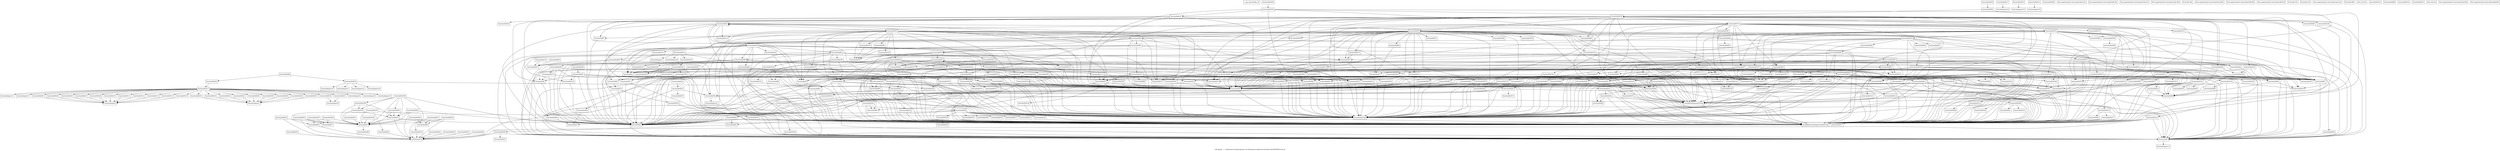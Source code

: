 digraph "Call graph: ./../../data/real-world-programs-raw-data/opusscript/tool-evaluation-data/WAVM/wavm.bc" {
	label="Call graph: ./../../data/real-world-programs-raw-data/opusscript/tool-evaluation-data/WAVM/wavm.bc";

	Node0xe62c50 [shape=record,label="{__gxx_personality_v0}"];
	Node0xe97090 [shape=record,label="{functionImport0}"];
	Node0xe97110 [shape=record,label="{functionImport1}"];
	Node0x19ba4b0 [shape=record,label="{functionImport2}"];
	Node0x19ba530 [shape=record,label="{functionImport3}"];
	Node0x19ba5e0 [shape=record,label="{functionImport4}"];
	Node0x19ba690 [shape=record,label="{functionImport5}"];
	Node0x19ba740 [shape=record,label="{functionImport6}"];
	Node0x19ba7f0 [shape=record,label="{functionImport7}"];
	Node0x19ba8a0 [shape=record,label="{functionImport8}"];
	Node0x19ba950 [shape=record,label="{functionImport9}"];
	Node0x19baa00 [shape=record,label="{functionImport10}"];
	Node0x19baab0 [shape=record,label="{functionImport11}"];
	Node0x19bab60 [shape=record,label="{functionImport12}"];
	Node0x19bac10 [shape=record,label="{functionImport13}"];
	Node0x19bacc0 [shape=record,label="{functionImport14}"];
	Node0x19bad70 [shape=record,label="{functionImport15}"];
	Node0x19bb330 [shape=record,label="{functionImport16}"];
	Node0x19bb3e0 [shape=record,label="{functionImport17}"];
	Node0x19bb490 [shape=record,label="{functionImport18}"];
	Node0x19bb540 [shape=record,label="{functionImport19}"];
	Node0x19bb5f0 [shape=record,label="{functionDef0}"];
	Node0x19bb5f0 -> Node0x19bb670;
	Node0x19bb5f0 -> Node0x19ba740;
	Node0x19bb5f0 -> Node0x19bb720;
	Node0x19bb7a0 [shape=record,label="{functionDef1}"];
	Node0x19bb7a0 -> Node0x19bac10;
	Node0x19bb820 [shape=record,label="{functionDef2}"];
	Node0x19bb8a0 [shape=record,label="{functionDef3}"];
	Node0x19bb920 [shape=record,label="{functionDef4}"];
	Node0x19bbcb0 [shape=record,label="{functionDef9}"];
	Node0x19bb250 [shape=record,label="{functionDef17}"];
	Node0x19bb250 -> Node0x19bb7a0;
	Node0x19bb250 -> Node0x19bc840;
	Node0x19bb250 -> Node0x19bb720;
	Node0x19bb250 -> Node0x19bc8c0;
	Node0x19bb250 -> Node0x19bb5f0;
	Node0x19bb250 -> Node0x19bca90;
	Node0x19bb9a0 [shape=record,label="{functionDef5}"];
	Node0x19bb9a0 -> Node0x19bb820;
	Node0x19bba50 [shape=record,label="{functionDef6}"];
	Node0x19ccf40 [shape=record,label="{functionDef192}"];
	Node0x19ccf40 -> Node0x19bb5f0;
	Node0x19ccf40 -> Node0x19bb720;
	Node0x1993710 [shape=record,label="{functionDef193}"];
	Node0x1994c40 [shape=record,label="{functionDef194}"];
	Node0x1994c40 -> Node0x19bbad0;
	Node0x1994c40 -> Node0x19c4440;
	Node0x1994d20 [shape=record,label="{functionDef195}"];
	Node0x1994d20 -> Node0x19bbad0;
	Node0x1994d20 -> Node0x19c4440;
	Node0x1994d20 -> Node0x19c4340;
	Node0x1994e00 [shape=record,label="{functionDef196}"];
	Node0x1994e00 -> Node0x19bbad0;
	Node0x1994e80 [shape=record,label="{functionDef197}"];
	Node0x1994e80 -> Node0x19bbad0;
	Node0x1994e80 -> Node0x19c01f0;
	Node0x1994e80 -> Node0x19c4340;
	Node0x1994e80 -> Node0x19bb720;
	Node0x1995010 [shape=record,label="{functionDef198}"];
	Node0x1995010 -> Node0x19bafa0;
	Node0x1995010 -> Node0x19bbad0;
	Node0x1995010 -> Node0x19c8ad0;
	Node0x19951e0 [shape=record,label="{functionDef199}"];
	Node0x19951e0 -> Node0x19bbad0;
	Node0x19951e0 -> Node0x1995260;
	Node0x19951e0 -> Node0x19bafa0;
	Node0x19951e0 -> Node0x19bb020;
	Node0x19951e0 -> Node0x19bb820;
	Node0x19951e0 -> Node0x19c8ad0;
	Node0x19951e0 -> Node0x1995010;
	Node0x1995260 [shape=record,label="{functionDef200}"];
	Node0x1995260 -> Node0x19bafa0;
	Node0x1995260 -> Node0x19bbad0;
	Node0x19956c0 [shape=record,label="{functionDef201}"];
	Node0x19956c0 -> Node0x19bbad0;
	Node0x19956c0 -> Node0x19c43c0;
	Node0x19956c0 -> Node0x19c8b80;
	Node0x19957a0 [shape=record,label="{functionDef202}"];
	Node0x19957a0 -> Node0x19bbad0;
	Node0x19957a0 -> Node0x19c43c0;
	Node0x1995820 [shape=record,label="{functionDef203}"];
	Node0x1995820 -> Node0x19bbad0;
	Node0x1995820 -> Node0x19c43c0;
	Node0x1995820 -> Node0x19bb020;
	Node0x19959b0 [shape=record,label="{functionDef204}"];
	Node0x19959b0 -> Node0x19bbad0;
	Node0x19959b0 -> Node0x19bb020;
	Node0x1995ae0 [shape=record,label="{functionDef205}"];
	Node0x1995ae0 -> Node0x19bbad0;
	Node0x1995ae0 -> Node0x19c4440;
	Node0x1995ae0 -> Node0x19bb020;
	Node0x1995b60 [shape=record,label="{functionDef206}"];
	Node0x1995b60 -> Node0x19bbad0;
	Node0x1995b60 -> Node0x19bafa0;
	Node0x1995b60 -> Node0x19bb820;
	Node0x1995b60 -> Node0x19bb020;
	Node0x1995de0 [shape=record,label="{functionDef207}"];
	Node0x1995de0 -> Node0x19bbad0;
	Node0x1995e60 [shape=record,label="{functionDef208}"];
	Node0x19c36e0 [shape=record,label="{functionDef87}"];
	Node0x19c36e0 -> Node0x19bb1d0;
	Node0x19c72f0 [shape=record,label="{functionDef88}"];
	Node0x19c72f0 -> Node0x19baea0;
	Node0x19c72f0 -> Node0x19bce10;
	Node0x19c72f0 -> Node0x19badf0;
	Node0x19c72f0 -> Node0x19bb8a0;
	Node0x19c72f0 -> Node0x19c73d0;
	Node0x19c7450 [shape=record,label="{functionDef89}"];
	Node0x19c7450 -> Node0x19c74d0;
	Node0x19c7450 -> Node0x19c7550;
	Node0x19c7450 -> Node0x19c75d0;
	Node0x19c7450 -> Node0x19c7650;
	Node0x19c7450 -> Node0x19c76d0;
	Node0x19c7450 -> Node0x19bb720;
	Node0x19c7450 -> Node0x19bbc00;
	Node0x19c7450 -> Node0x19bb7a0;
	Node0x19c7450 -> Node0x19c78a0;
	Node0x19c7450 -> Node0x19c7920;
	Node0x19c7450 -> Node0x19bb5f0;
	Node0x19c79a0 [shape=record,label="{functionDef90}"];
	Node0x19c79a0 -> Node0x19c0140;
	Node0x19c79a0 -> Node0x19badf0;
	Node0x19c79a0 -> Node0x19c7a20;
	Node0x19c7a20 [shape=record,label="{functionDef91}"];
	Node0x19c7a20 -> Node0x19c7aa0;
	Node0x19c7b20 [shape=record,label="{functionDef92}"];
	Node0x19c7b20 -> Node0x19bb5f0;
	Node0x19c7b20 -> Node0x19bb720;
	Node0x19c7c80 [shape=record,label="{functionDef93}"];
	Node0x19c7d00 [shape=record,label="{functionDef94}"];
	Node0x19c7d00 -> Node0x19bded0;
	Node0x19c7d80 [shape=record,label="{functionDef95}"];
	Node0x19c7d80 -> Node0x19bba50;
	Node0x19c7d80 -> Node0x19bded0;
	Node0x19c7550 [shape=record,label="{functionDef96}"];
	Node0x19c7550 -> Node0x19bb920;
	Node0x19c7550 -> Node0x19bb5f0;
	Node0x19c7550 -> Node0x19bb720;
	Node0x19c7550 -> Node0x19c80b0;
	Node0x19c7550 -> Node0x19c8030;
	Node0x19bfc90 [shape=record,label="{functionDef97}"];
	Node0x19bfc90 -> Node0x19bb820;
	Node0x19bf1f0 [shape=record,label="{functionDef98}"];
	Node0x19bf880 [shape=record,label="{functionDef99}"];
	Node0x19c74d0 [shape=record,label="{functionDef100}"];
	Node0x19c74d0 -> Node0x19bb920;
	Node0x19c74d0 -> Node0x19bb720;
	Node0x19c74d0 -> Node0x19bb5f0;
	Node0x19c74d0 -> Node0x19c0140;
	Node0x19c8a50 [shape=record,label="{functionDef101}"];
	Node0x19c8a50 -> Node0x19bb920;
	Node0x19c8ad0 [shape=record,label="{functionDef102}"];
	Node0x19c8ad0 -> Node0x19bafa0;
	Node0x19c8ad0 -> Node0x19bbad0;
	Node0x19c8b80 [shape=record,label="{functionDef103}"];
	Node0x19c8b80 -> Node0x19bb020;
	Node0x19a4400 [shape=record,label="{llvm.experimental.constrained.fmul.f32}"];
	Node0x19a4480 [shape=record,label="{llvm.experimental.constrained.fadd.f32}"];
	Node0x19a4500 [shape=record,label="{llvm.experimental.constrained.fsub.f32}"];
	Node0x19a4580 [shape=record,label="{llvm.experimental.constrained.sqrt.f64}"];
	Node0x19a4600 [shape=record,label="{llvm.fabs.f64}"];
	Node0x19bce10 [shape=record,label="{invalidFloatOperationTrap}"];
	Node0x19a46b0 [shape=record,label="{llvm.experimental.constrained.fsub.f64}"];
	Node0x19a4730 [shape=record,label="{llvm.experimental.constrained.fdiv.f64}"];
	Node0x19a47b0 [shape=record,label="{llvm.experimental.constrained.fdiv.f32}"];
	Node0x19a4830 [shape=record,label="{llvm.fabs.f32}"];
	Node0x19a48b0 [shape=record,label="{llvm.floor.f32}"];
	Node0x19a4930 [shape=record,label="{llvm.experimental.constrained.sqrt.f32}"];
	Node0x19a49b0 [shape=record,label="{llvm.floor.f64}"];
	Node0x19a4a30 [shape=record,label="{llvm.rint.f32}"];
	Node0x19bbad0 [shape=record,label="{functionDef7}"];
	Node0x19bbad0 -> Node0x19bbb50;
	Node0x19bbc00 [shape=record,label="{functionDef8}"];
	Node0x19bbc00 -> Node0x19bb7a0;
	Node0x19bbd30 [shape=record,label="{functionDef10}"];
	Node0x19bbdb0 [shape=record,label="{functionDef11}"];
	Node0x19bbdb0 -> Node0x19badf0;
	Node0x19bbdb0 -> Node0x19bb820;
	Node0x19baea0 [shape=record,label="{functionDef12}"];
	Node0x19baf20 [shape=record,label="{functionDef13}"];
	Node0x19bafa0 [shape=record,label="{functionDef14}"];
	Node0x19bafa0 -> Node0x19bb820;
	Node0x19bafa0 -> Node0x19bbad0;
	Node0x19bafa0 -> Node0x19bb020;
	Node0x19bb150 [shape=record,label="{functionDef15}"];
	Node0x19bb150 -> Node0x19bb5f0;
	Node0x19bb150 -> Node0x19bb720;
	Node0x19bb1d0 [shape=record,label="{functionDef16}"];
	Node0x19bcb10 [shape=record,label="{functionDef18}"];
	Node0x19bcb10 -> Node0x19badf0;
	Node0x19bcb10 -> Node0x19bb150;
	Node0x19bcb10 -> Node0x19bb1d0;
	Node0x19bcb10 -> Node0x19bb7a0;
	Node0x19bcb10 -> Node0x19bcb90;
	Node0x19bcb10 -> Node0x19bcc90;
	Node0x19bcb10 -> Node0x19bcc10;
	Node0x19bcd10 [shape=record,label="{functionDef19}"];
	Node0x19bcd90 [shape=record,label="{functionDef20}"];
	Node0x19bcd90 -> Node0x19bce10;
	Node0x19bcd90 -> Node0x19badf0;
	Node0x19bcd90 -> Node0x19bce90;
	Node0x19bcf10 [shape=record,label="{functionDef21}"];
	Node0x19bcf90 [shape=record,label="{functionDef22}"];
	Node0x19bcf90 -> Node0x19bb820;
	Node0x19bcf90 -> Node0x19bd010;
	Node0x19bd140 [shape=record,label="{functionDef23}"];
	Node0x19bd140 -> Node0x19bb5f0;
	Node0x19bd140 -> Node0x19bb720;
	Node0x19bd140 -> Node0x19bd440;
	Node0x19bd140 -> Node0x19bd4c0;
	Node0x19bd140 -> Node0x19bd270;
	Node0x19bd010 [shape=record,label="{functionDef24}"];
	Node0x19bd010 -> Node0x19bd540;
	Node0x19bd5c0 [shape=record,label="{functionDef25}"];
	Node0x19bd5c0 -> Node0x19bd640;
	Node0x19bd5c0 -> Node0x19ba740;
	Node0x19bd5c0 -> Node0x19bb720;
	Node0x19bce90 [shape=record,label="{functionDef26}"];
	Node0x19c5390 [shape=record,label="{functionDef75}"];
	Node0x19c5390 -> Node0x19bb5f0;
	Node0x19c5390 -> Node0x19bb720;
	Node0x19c5470 [shape=record,label="{functionDef76}"];
	Node0x19c5470 -> Node0x19bb5f0;
	Node0x19c5470 -> Node0x19bb720;
	Node0x19c5470 -> Node0x19bb8a0;
	Node0x19c5470 -> Node0x19c5770;
	Node0x19c5470 -> Node0x19c56f0;
	Node0x19c57f0 [shape=record,label="{functionDef77}"];
	Node0x19c57f0 -> Node0x19bb8a0;
	Node0x19c57f0 -> Node0x19bb720;
	Node0x19c57f0 -> Node0x19bb5f0;
	Node0x19c57f0 -> Node0x19badf0;
	Node0x19c57f0 -> Node0x19c0140;
	Node0x19c6010 [shape=record,label="{functionDef78}"];
	Node0x19c6090 [shape=record,label="{functionDef79}"];
	Node0x19c6090 -> Node0x19badf0;
	Node0x19c6110 [shape=record,label="{functionDef80}"];
	Node0x19c6190 [shape=record,label="{functionDef81}"];
	Node0x19c6190 -> Node0x19bb150;
	Node0x19c6190 -> Node0x19bb1d0;
	Node0x19c6190 -> Node0x19bb7a0;
	Node0x19c6190 -> Node0x19bcb10;
	Node0x19c6190 -> Node0x19bfec0;
	Node0x19c6190 -> Node0x19badf0;
	Node0x19c6360 [shape=record,label="{functionDef82}"];
	Node0x19c6360 -> Node0x19c63e0;
	Node0x19c6360 -> Node0x19c6460;
	Node0x19bfa80 [shape=record,label="{functionDef83}"];
	Node0x19bfa80 -> Node0x19baf20;
	Node0x19bfa80 -> Node0x19badf0;
	Node0x19bfa80 -> Node0x19bb7a0;
	Node0x19bfa80 -> Node0x19bcb10;
	Node0x19bfa80 -> Node0x19c6190;
	Node0x19bfa80 -> Node0x19bb720;
	Node0x19bfa80 -> Node0x19bb5f0;
	Node0x19bd6c0 [shape=record,label="{functionDef27}"];
	Node0x19bd740 [shape=record,label="{functionDef28}"];
	Node0x19bd7c0 [shape=record,label="{functionDef29}"];
	Node0x19bd7c0 -> Node0x19badf0;
	Node0x19bd7c0 -> Node0x19bb720;
	Node0x19bd7c0 -> Node0x19bb820;
	Node0x19bd7c0 -> Node0x19bd7c0;
	Node0x19bd7c0 -> Node0x19bd8f0;
	Node0x19bd7c0 -> Node0x19bb5f0;
	Node0x19bd7c0 -> Node0x19bdac0;
	Node0x19bd7c0 -> Node0x19bcd90;
	Node0x19bd7c0 -> Node0x19bdb40;
	Node0x19bd7c0 -> Node0x19bbdb0;
	Node0x19bd7c0 -> Node0x19bbcb0;
	Node0x19bd7c0 -> Node0x19be3e0;
	Node0x19bd7c0 -> Node0x19bde50;
	Node0x19bded0 [shape=record,label="{functionDef30}"];
	Node0x19bdf50 [shape=record,label="{functionDef31}"];
	Node0x19bdf50 -> Node0x19bb5f0;
	Node0x19bdf50 -> Node0x19bb720;
	Node0x19bdf50 -> Node0x19bbc00;
	Node0x19bdfd0 [shape=record,label="{functionDef32}"];
	Node0x19bdfd0 -> Node0x19be050;
	Node0x19bdfd0 -> Node0x19bb720;
	Node0x19bdfd0 -> Node0x19bb5f0;
	Node0x19bde50 [shape=record,label="{functionDef33}"];
	Node0x19bde50 -> Node0x19badf0;
	Node0x19bde50 -> Node0x19bb720;
	Node0x19bde50 -> Node0x19bb5f0;
	Node0x19bd640 [shape=record,label="{functionDef34}"];
	Node0x19bd640 -> Node0x19ba4b0;
	Node0x19bd640 -> Node0x19bb720;
	Node0x19befc0 [shape=record,label="{functionDef35}"];
	Node0x19befc0 -> Node0x19bcd10;
	Node0x19bf040 [shape=record,label="{functionDef36}"];
	Node0x19bf040 -> Node0x19bbc00;
	Node0x19bf0f0 [shape=record,label="{functionDef37}"];
	Node0x19bf170 [shape=record,label="{functionDef38}"];
	Node0x19bf170 -> Node0x19baf20;
	Node0x19bf170 -> Node0x19badf0;
	Node0x19bf170 -> Node0x19bfc90;
	Node0x19bf170 -> Node0x19bb5f0;
	Node0x19bf170 -> Node0x19bb720;
	Node0x19bf170 -> Node0x19bf1f0;
	Node0x19bf170 -> Node0x19bdf50;
	Node0x19bf170 -> Node0x19bb7a0;
	Node0x19bf170 -> Node0x19bb820;
	Node0x19bf170 -> Node0x19baea0;
	Node0x19bf170 -> Node0x19bfc10;
	Node0x19bf170 -> Node0x19bf500;
	Node0x19bf170 -> Node0x19bf580;
	Node0x19bf170 -> Node0x19bb150;
	Node0x19bf170 -> Node0x19bfa80;
	Node0x19bf170 -> Node0x19bdfd0;
	Node0x19bf170 -> Node0x19bfa00;
	Node0x19bf170 -> Node0x19bf980;
	Node0x19bf170 -> Node0x19bb8a0;
	Node0x19bf170 -> Node0x19be2d0;
	Node0x19bf170 -> Node0x19be350;
	Node0x19bf170 -> Node0x19bfb10;
	Node0x19bf170 -> Node0x19bfb90;
	Node0x19bf170 -> Node0x19bce10;
	Node0x19bf170 -> Node0x19bf0f0;
	Node0x19bf170 -> Node0x19bf900;
	Node0x19bf170 -> Node0x19bf880;
	Node0x19bf170 -> Node0x19bf800;
	Node0x19bf170 -> Node0x19bf780;
	Node0x19bf170 -> Node0x19bf700;
	Node0x19bf170 -> Node0x19bf680;
	Node0x19bf170 -> Node0x19bf600;
	Node0x19bfd10 [shape=record,label="{functionDef39}"];
	Node0x19bfd90 [shape=record,label="{functionDef40}"];
	Node0x19bfd90 -> Node0x19badf0;
	Node0x19bfe10 [shape=record,label="{functionDef41}"];
	Node0x19bfe10 -> Node0x19bb5f0;
	Node0x19bfe10 -> Node0x19bb720;
	Node0x19bcc10 [shape=record,label="{functionDef42}"];
	Node0x19bcc10 -> Node0x19bfec0;
	Node0x19bcc10 -> Node0x19badf0;
	Node0x19bcc10 -> Node0x19bcc10;
	Node0x19bcc10 -> Node0x19c0040;
	Node0x19bcc10 -> Node0x19bb820;
	Node0x19bcc10 -> Node0x19bffc0;
	Node0x19bcc10 -> Node0x19bff40;
	Node0x19c00c0 [shape=record,label="{functionDef43}"];
	Node0x19c00c0 -> Node0x19badf0;
	Node0x19c00c0 -> Node0x19bb820;
	Node0x19c00c0 -> Node0x19bcd90;
	Node0x19c00c0 -> Node0x19bb5f0;
	Node0x19c00c0 -> Node0x19bb720;
	Node0x19be050 [shape=record,label="{functionDef44}"];
	Node0x19be050 -> Node0x19badf0;
	Node0x19c0140 [shape=record,label="{functionDef45}"];
	Node0x19c0140 -> Node0x19badf0;
	Node0x19c01f0 [shape=record,label="{functionDef46}"];
	Node0x19c01f0 -> Node0x19bb020;
	Node0x19c02a0 [shape=record,label="{functionDef47}"];
	Node0x19c02a0 -> Node0x19bb820;
	Node0x19c02a0 -> Node0x19badf0;
	Node0x19c02a0 -> Node0x19bb720;
	Node0x19c02a0 -> Node0x19bb5f0;
	Node0x19c4a70 [shape=record,label="{functionDef104}"];
	Node0x19c4a70 -> Node0x19c8c00;
	Node0x19c46a0 [shape=record,label="{functionDef105}"];
	Node0x19c45c0 [shape=record,label="{functionDef106}"];
	Node0x19c8c80 [shape=record,label="{functionDef107}"];
	Node0x19c3400 [shape=record,label="{functionDef108}"];
	Node0x19c3400 -> Node0x19c5000;
	Node0x19c3400 -> Node0x19c1a60;
	Node0x19c3400 -> Node0x19c8c80;
	Node0x19c1bf0 [shape=record,label="{functionDef109}"];
	Node0x19c1bf0 -> Node0x19badf0;
	Node0x19c1c70 [shape=record,label="{functionDef110}"];
	Node0x19c1c70 -> Node0xe97090;
	Node0x19c1cf0 [shape=record,label="{functionDef111}"];
	Node0x19c1cf0 -> Node0xe97090;
	Node0x19c1da0 [shape=record,label="{functionDef112}"];
	Node0x19c1da0 -> Node0xe97090;
	Node0x19bc0c0 [shape=record,label="{functionDef48}"];
	Node0x19bc140 [shape=record,label="{functionDef49}"];
	Node0x19bc140 -> Node0x19bb820;
	Node0x19bc140 -> Node0x19bb5f0;
	Node0x19bc140 -> Node0x19bb720;
	Node0x19bc1c0 [shape=record,label="{functionDef50}"];
	Node0x19bc240 [shape=record,label="{functionDef51}"];
	Node0x19bc240 -> Node0x19bb5f0;
	Node0x19bc240 -> Node0x19bb720;
	Node0x19bc2c0 [shape=record,label="{functionDef52}"];
	Node0x19bc2c0 -> Node0x19bb820;
	Node0x19bc2c0 -> Node0x19bba50;
	Node0x19bc2c0 -> Node0x19bc340;
	Node0x19bc470 [shape=record,label="{functionDef53}"];
	Node0x19bc470 -> Node0x19bb820;
	Node0x19bc470 -> Node0x19bb5f0;
	Node0x19bc470 -> Node0x19bb720;
	Node0x19be3e0 [shape=record,label="{functionDef54}"];
	Node0x19be3e0 -> Node0x19bc6f0;
	Node0x19be3e0 -> Node0x19bc770;
	Node0x19be3e0 -> Node0x19c0430;
	Node0x19be3e0 -> Node0x19badf0;
	Node0x19be3e0 -> Node0x19bd8f0;
	Node0x19be3e0 -> Node0x19bbcb0;
	Node0x19be3e0 -> Node0x19bb7a0;
	Node0x19be3e0 -> Node0x19bde50;
	Node0x19be3e0 -> Node0x19bb1d0;
	Node0x19be3e0 -> Node0x19bf040;
	Node0x19be3e0 -> Node0x19bb920;
	Node0x19be3e0 -> Node0x19c3150;
	Node0x19be3e0 -> Node0x19c36e0;
	Node0x19be3e0 -> Node0x19c30d0;
	Node0x19be3e0 -> Node0x19c3760;
	Node0x19be3e0 -> Node0x19bfa80;
	Node0x19be3e0 -> Node0x19bbc00;
	Node0x19be3e0 -> Node0x19c3660;
	Node0x19be3e0 -> Node0x19bf880;
	Node0x19be3e0 -> Node0x19baf20;
	Node0x19be3e0 -> Node0x19bf980;
	Node0x19c31d0 [shape=record,label="{functionDef55}"];
	Node0x19c31d0 -> Node0x19bfe10;
	Node0x19c31d0 -> Node0x19badf0;
	Node0x19c3250 [shape=record,label="{functionDef56}"];
	Node0x19c3250 -> Node0x19bb5f0;
	Node0x19c3250 -> Node0x19bb720;
	Node0x19bfb10 [shape=record,label="{functionDef57}"];
	Node0x19c0040 [shape=record,label="{functionDef58}"];
	Node0x19c3380 [shape=record,label="{functionDef59}"];
	Node0x19c3380 -> Node0x19c3400;
	Node0x19c3380 -> Node0x19badf0;
	Node0x19bfb90 [shape=record,label="{functionDef60}"];
	Node0x19bfb90 -> Node0x19bf0f0;
	Node0x19bd440 [shape=record,label="{functionDef61}"];
	Node0x19bd440 -> Node0x19badf0;
	Node0x19bdac0 [shape=record,label="{functionDef62}"];
	Node0x19bdac0 -> Node0x19c3560;
	Node0x19bd4c0 [shape=record,label="{functionDef63}"];
	Node0x19c41b0 [shape=record,label="{functionDef64}"];
	Node0x19c41b0 -> Node0x19bb920;
	Node0x19c41b0 -> Node0x19badf0;
	Node0x19c9e30 [shape=record,label="{functionDef257}"];
	Node0x19c9eb0 [shape=record,label="{functionDef258}"];
	Node0x19c9eb0 -> Node0x19bce10;
	Node0x19c9eb0 -> Node0x19badf0;
	Node0x19c9eb0 -> Node0x19bb7a0;
	Node0x19cc7b0 [shape=record,label="{functionDef259}"];
	Node0x19cc7b0 -> Node0x19badf0;
	Node0x19cc7b0 -> Node0x19caa70;
	Node0x19cc7b0 -> Node0x19c2b70;
	Node0x19cc7b0 -> Node0x19c9eb0;
	Node0x19cc7b0 -> Node0x19bc0c0;
	Node0x19cc7b0 -> Node0x19bce10;
	Node0x19cc7b0 -> Node0x19c2bf0;
	Node0x19cc7b0 -> Node0x19ca1d0;
	Node0x19cc7b0 -> Node0x19bb7a0;
	Node0x19cc7b0 -> Node0x19bf0f0;
	Node0x19cc7b0 -> Node0x19ca4e0;
	Node0x19caa70 [shape=record,label="{functionDef260}"];
	Node0x19caa70 -> Node0x19badf0;
	Node0x19c9240 [shape=record,label="{functionDef261}"];
	Node0x19c9240 -> Node0x19badf0;
	Node0x19c9240 -> Node0x19bb9a0;
	Node0x19c9240 -> Node0x19bba50;
	Node0x19c9240 -> Node0x19c51e0;
	Node0x19c9240 -> Node0x19bb820;
	Node0x19c9240 -> Node0x19cc130;
	Node0x19c9660 [shape=record,label="{functionDef262}"];
	Node0x19c9660 -> Node0x19badf0;
	Node0x19c9660 -> Node0x19cc730;
	Node0x19ccb10 [shape=record,label="{functionDef263}"];
	Node0x19ccb10 -> Node0x19badf0;
	Node0x19ccb10 -> Node0x19cc2b0;
	Node0x19ccb10 -> Node0x19cc230;
	Node0x19ccb10 -> Node0x19cc730;
	Node0x19ca1d0 [shape=record,label="{functionDef264}"];
	Node0x19cca90 [shape=record,label="{functionDef265}"];
	Node0x19cca90 -> Node0x19badf0;
	Node0x19cc730 [shape=record,label="{functionDef129}"];
	Node0x19cc730 -> Node0x19bb9a0;
	Node0x19cc730 -> Node0x19cc7b0;
	Node0x19cc730 -> Node0x19cc130;
	Node0x19cc730 -> Node0x19bce10;
	Node0x19cc730 -> Node0x19badf0;
	Node0x19cc730 -> Node0x19cca90;
	Node0x19cc730 -> Node0x19cc1b0;
	Node0x19cc730 -> Node0x19bf170;
	Node0x19cc730 -> Node0x19bdf50;
	Node0x19cc730 -> Node0x19bbc00;
	Node0x19cc730 -> Node0x19bfc90;
	Node0x19cc730 -> Node0x19bdfd0;
	Node0x19cc730 -> Node0x19baea0;
	Node0x19cc730 -> Node0x19cc6b0;
	Node0x19cc730 -> Node0x19bb7a0;
	Node0x19cc730 -> Node0x19bb720;
	Node0x19cc730 -> Node0x19bb5f0;
	Node0x19cc730 -> Node0x19ccb90;
	Node0x19cc730 -> Node0x19bb820;
	Node0x19cc730 -> Node0x19bcd90;
	Node0x19cc730 -> Node0x19bded0;
	Node0x19cc730 -> Node0x19bba50;
	Node0x19cc730 -> Node0x19bf1f0;
	Node0x19cc730 -> Node0x19ccb10;
	Node0x19cc730 -> Node0x19c51e0;
	Node0x19bc8c0 [shape=record,label="{functionDef130}"];
	Node0x19bc8c0 -> Node0x19ccc10;
	Node0x19bc840 [shape=record,label="{functionDef131}"];
	Node0x19bc840 -> Node0x19ccc10;
	Node0x19ccb90 [shape=record,label="{functionDef132}"];
	Node0x19ccb90 -> Node0x19ccc90;
	Node0x19ccb90 -> Node0x19bc2c0;
	Node0x19ccb90 -> Node0x19bb7a0;
	Node0x19ccb90 -> Node0x19badf0;
	Node0x19ccb90 -> Node0x19bb720;
	Node0x19ccb90 -> Node0x19bb5f0;
	Node0x19ccb90 -> Node0x19ccf40;
	Node0x19ccb90 -> Node0x19ccd40;
	Node0x19ccb90 -> Node0x19ccec0;
	Node0x19ccb90 -> Node0x19cce40;
	Node0x19ccb90 -> Node0x19ccdc0;
	Node0x19ccb90 -> Node0x19bb250;
	Node0x19ccb90 -> Node0x19cd350;
	Node0x19ccb90 -> Node0x19cd2d0;
	Node0x19ccb90 -> Node0x19bb820;
	Node0x19ccb90 -> Node0x19cd450;
	Node0x19ccb90 -> Node0x19cd3d0;
	Node0x19ccb90 -> Node0x19bb8a0;
	Node0x19ccb90 -> Node0x19c5470;
	Node0x19ccb90 -> Node0x19c57f0;
	Node0x19ccdc0 [shape=record,label="{functionDef133}"];
	Node0x19ccdc0 -> Node0x19ccfc0;
	Node0x19ccc10 [shape=record,label="{functionDef134}"];
	Node0x19cd040 [shape=record,label="{functionDef135}"];
	Node0x19cd040 -> Node0x19bb5f0;
	Node0x19cd040 -> Node0x19bb720;
	Node0x19cd0f0 [shape=record,label="{functionDef136}"];
	Node0x19cd0f0 -> Node0x19bbd30;
	Node0x19cd0f0 -> Node0x19bb820;
	Node0x19cd0f0 -> Node0x19bfd10;
	Node0x19cd0f0 -> Node0x19bb7a0;
	Node0x19cd0f0 -> Node0x19bb720;
	Node0x19cd0f0 -> Node0x19bb5f0;
	Node0x19cd1d0 [shape=record,label="{functionDef137}"];
	Node0x19cd1d0 -> Node0x19bce10;
	Node0x19cd1d0 -> Node0x19badf0;
	Node0x19cd1d0 -> Node0x19ce540;
	Node0x19cd1d0 -> Node0x19cd250;
	Node0x19c4340 [shape=record,label="{functionDef65}"];
	Node0x19c4340 -> Node0x19bb020;
	Node0x19c43c0 [shape=record,label="{functionDef66}"];
	Node0x19c4440 [shape=record,label="{functionDef67}"];
	Node0x19c44c0 [shape=record,label="{functionDef68}"];
	Node0x19c4540 [shape=record,label="{functionDef69}"];
	Node0x19c4540 -> Node0x19bd010;
	Node0x19c4540 -> Node0x19c45c0;
	Node0x19c4540 -> Node0x19bcf90;
	Node0x19c4540 -> Node0x19c46a0;
	Node0x19c4540 -> Node0x19c4720;
	Node0x19c4540 -> Node0x19c48f0;
	Node0x19c4540 -> Node0x19c4970;
	Node0x19c4540 -> Node0x19c49f0;
	Node0x19c4540 -> Node0x19bb720;
	Node0x19c4540 -> Node0x19c4a70;
	Node0x19c5000 [shape=record,label="{functionDef70}"];
	Node0x19c5080 [shape=record,label="{functionDef71}"];
	Node0x19c5080 -> Node0x19badf0;
	Node0x19c5080 -> Node0x19bce90;
	Node0x19be350 [shape=record,label="{functionDef72}"];
	Node0x19be350 -> Node0x19c5100;
	Node0x19be350 -> Node0x19badf0;
	Node0x19be350 -> Node0x19bb820;
	Node0x19c51e0 [shape=record,label="{functionDef73}"];
	Node0x19c51e0 -> Node0x19bb820;
	Node0x19c51e0 -> Node0x19bc2c0;
	Node0x19c51e0 -> Node0x19bb720;
	Node0x19c51e0 -> Node0x19bb5f0;
	Node0x19c3560 [shape=record,label="{functionDef74}"];
	Node0x19c3560 -> Node0x19bb820;
	Node0x19c3560 -> Node0x19c5310;
	Node0x19d07d0 [shape=record,label="{functionDef171}"];
	Node0x19d07d0 -> Node0x19bde50;
	Node0x19d07d0 -> Node0x19bb720;
	Node0x19d07d0 -> Node0x19bb5f0;
	Node0x19929e0 [shape=record,label="{functionDef172}"];
	Node0x19929e0 -> Node0x19bdfd0;
	Node0x19929e0 -> Node0x19bb5f0;
	Node0x19929e0 -> Node0x19bb720;
	Node0x19c3660 [shape=record,label="{functionDef173}"];
	Node0x19c3660 -> Node0x19bb1d0;
	Node0x19c30d0 [shape=record,label="{functionDef174}"];
	Node0x19c30d0 -> Node0x1993040;
	Node0x19c30d0 -> Node0x19bb920;
	Node0x19c30d0 -> Node0x19bbcb0;
	Node0x19bfc10 [shape=record,label="{functionDef175}"];
	Node0x19bfc10 -> Node0x19bb150;
	Node0x19bfa00 [shape=record,label="{functionDef176}"];
	Node0x19bfa00 -> Node0x19bce10;
	Node0x19bfa00 -> Node0x19badf0;
	Node0x19bfa00 -> Node0x19bb150;
	Node0x19bf780 [shape=record,label="{functionDef177}"];
	Node0x19bf780 -> Node0x19bb7a0;
	Node0x19bf780 -> Node0x19bce10;
	Node0x19bf780 -> Node0x19badf0;
	Node0x19bf780 -> Node0x19c72f0;
	Node0x19bf780 -> Node0x19baf20;
	Node0x1993040 [shape=record,label="{functionDef178}"];
	Node0x1993040 -> Node0x1993690;
	Node0x1993040 -> Node0x19c44c0;
	Node0x1993040 -> Node0x19bb5f0;
	Node0x1993040 -> Node0x19bb720;
	Node0x19c73d0 [shape=record,label="{functionDef179}"];
	Node0x19c73d0 -> Node0x1993710;
	Node0x19c73d0 -> Node0x19bb5f0;
	Node0x19c73d0 -> Node0x19bb720;
	Node0x19bdb40 [shape=record,label="{functionDef180}"];
	Node0x19bdb40 -> Node0x19c3560;
	Node0x19bdb40 -> Node0x19bb5f0;
	Node0x19bdb40 -> Node0x19bb720;
	Node0x19bdb40 -> Node0x19938e0;
	Node0x19bdb40 -> Node0x19bb7a0;
	Node0x19bdb40 -> Node0x19bbcb0;
	Node0x19bdb40 -> Node0x19bb250;
	Node0x19bdb40 -> Node0x19bb920;
	Node0x19bdb40 -> Node0x19c41b0;
	Node0x19bdb40 -> Node0x19c8a50;
	Node0x19bdb40 -> Node0x19c74d0;
	Node0x19bdb40 -> Node0x19c7550;
	Node0x19bdb40 -> Node0x19badf0;
	Node0x19bdb40 -> Node0x1994250;
	Node0x19bdb40 -> Node0x19bb820;
	Node0x19bdb40 -> Node0x19c7450;
	Node0x19bd270 [shape=record,label="{functionDef181}"];
	Node0x19bd270 -> Node0x19badf0;
	Node0x19bd270 -> Node0x19bd4c0;
	Node0x1994250 [shape=record,label="{functionDef182}"];
	Node0x1994250 -> Node0x19badf0;
	Node0x19c7650 [shape=record,label="{functionDef183}"];
	Node0x19c7650 -> Node0x19bb7a0;
	Node0x19c7650 -> Node0x19badf0;
	Node0x19c7650 -> Node0x19bb720;
	Node0x19c7650 -> Node0x19bc470;
	Node0x19c7650 -> Node0x19bb5f0;
	Node0x19c75d0 [shape=record,label="{functionDef184}"];
	Node0x19c75d0 -> Node0x19c7d00;
	Node0x19c75d0 -> Node0x19c79a0;
	Node0x19c75d0 -> Node0x19bd140;
	Node0x19c75d0 -> Node0x19bb820;
	Node0x19c75d0 -> Node0x19bb7a0;
	Node0x19c75d0 -> Node0x19944b0;
	Node0x19c75d0 -> Node0x19c6110;
	Node0x19944b0 [shape=record,label="{functionDef185}"];
	Node0x19944b0 -> Node0x19bb5f0;
	Node0x19944b0 -> Node0x19bb720;
	Node0x19c7aa0 [shape=record,label="{functionDef186}"];
	Node0x19c7aa0 -> Node0x19bb5f0;
	Node0x19c7aa0 -> Node0x19bb720;
	Node0x19c80b0 [shape=record,label="{functionDef187}"];
	Node0x19c80b0 -> Node0x19bb920;
	Node0x19c6ce0 [shape=record,label="{functionDef84}"];
	Node0x19c6d60 [shape=record,label="{functionDef85}"];
	Node0x19bf980 [shape=record,label="{functionDef86}"];
	Node0x19bf980 -> Node0x19badf0;
	Node0x19bf980 -> Node0x19baea0;
	Node0x19bf980 -> Node0x19bb720;
	Node0x19bf980 -> Node0x19bbcb0;
	Node0x19bf980 -> Node0x19bdfd0;
	Node0x19bf980 -> Node0x19bb5f0;
	Node0x19bf980 -> Node0x19bde50;
	Node0x19c1e50 [shape=record,label="{functionDef113}"];
	Node0x19c1e50 -> Node0xe97090;
	Node0x19bd8f0 [shape=record,label="{functionDef114}"];
	Node0x19c1f00 [shape=record,label="{functionDef115}"];
	Node0x19c1f00 -> Node0xe97090;
	Node0x19c1fb0 [shape=record,label="{functionDef116}"];
	Node0x19c1fb0 -> Node0xe97090;
	Node0x19c2060 [shape=record,label="{functionDef117}"];
	Node0x19c2060 -> Node0x19baab0;
	Node0x19c2060 -> Node0x19baa00;
	Node0x19c2060 -> Node0x19c2170;
	Node0x19c2060 -> Node0x19c21f0;
	Node0x19c2060 -> Node0x19c2270;
	Node0x19c2060 -> Node0x19c2440;
	Node0x19c2060 -> Node0x19c24c0;
	Node0x19c2060 -> Node0x19c2540;
	Node0x19c2060 -> Node0x19c25c0;
	Node0x19c2060 -> Node0x19c2640;
	Node0x19c2060 -> Node0x19c26c0;
	Node0x19c2060 -> Node0x19c2740;
	Node0x19c2060 -> Node0x19c27c0;
	Node0x19c2060 -> Node0x19ba690;
	Node0x19c2060 -> Node0x19c28c0;
	Node0x19c2060 -> Node0x19ba5e0;
	Node0x19c2060 -> Node0x19c2840;
	Node0x19c2060 -> Node0x19c1c70;
	Node0x19c2060 -> Node0x19bb3e0;
	Node0x19c2060 -> Node0x19c2d50;
	Node0x19c2060 -> Node0x19c1fb0;
	Node0x19c2060 -> Node0x19c1f00;
	Node0x19c2060 -> Node0x19c1e50;
	Node0x19c2060 -> Node0x19c1da0;
	Node0x19c2060 -> Node0x19c1cf0;
	Node0x19c2060 -> Node0x19cb550;
	Node0x19c2060 -> Node0x19cb4d0;
	Node0x19c2940 [shape=record,label="{functionDef118}"];
	Node0x19c2940 -> Node0x19bcd10;
	Node0x19c29c0 [shape=record,label="{functionDef119}"];
	Node0x19bca90 [shape=record,label="{functionDef120}"];
	Node0x19bca90 -> Node0x19bb7a0;
	Node0x19bca90 -> Node0x19c2a40;
	Node0x19bca90 -> Node0x19bb5f0;
	Node0x19bca90 -> Node0x19bb720;
	Node0x19c2b70 [shape=record,label="{functionDef121}"];
	Node0x19c2b70 -> Node0x19bce10;
	Node0x19c2b70 -> Node0x19badf0;
	Node0x19c2bf0 [shape=record,label="{functionDef122}"];
	Node0x19c2bf0 -> Node0x19badf0;
	Node0x19c2bf0 -> Node0x19bb7a0;
	Node0x19c2bf0 -> Node0x19bb020;
	Node0x19cc130 [shape=record,label="{functionDef123}"];
	Node0x19cc130 -> Node0x19bb820;
	Node0x19c2a40 [shape=record,label="{functionDef124}"];
	Node0x19cc1b0 [shape=record,label="{functionDef125}"];
	Node0x19cc1b0 -> Node0x19bbc00;
	Node0x19cc1b0 -> Node0x19cc230;
	Node0x19cc1b0 -> Node0x19cc2b0;
	Node0x19cc2b0 [shape=record,label="{functionDef126}"];
	Node0x19cc2b0 -> Node0x19cc330;
	Node0x19cc2b0 -> Node0x19badf0;
	Node0x19cc2b0 -> Node0x19bb820;
	Node0x19cc2b0 -> Node0x19bbc00;
	Node0x19cc230 [shape=record,label="{functionDef127}"];
	Node0x19cc230 -> Node0x19c6090;
	Node0x19cc230 -> Node0x19cc5b0;
	Node0x19cc230 -> Node0x19cc630;
	Node0x19cc6b0 [shape=record,label="{functionDef128}"];
	Node0x19cc6b0 -> Node0x19badf0;
	Node0x19cac50 [shape=record,label="{functionDef266}"];
	Node0x19c97f0 [shape=record,label="{functionDef267}"];
	Node0x19c97f0 -> Node0x19bd640;
	Node0x19c97f0 -> Node0x19cad00;
	Node0x19c97f0 -> Node0x19bcd10;
	Node0x19cad00 [shape=record,label="{functionDef268}"];
	Node0x19cad00 -> Node0x19bb820;
	Node0x19cad00 -> Node0x19c51e0;
	Node0x19cad00 -> Node0x19cad80;
	Node0x19cad00 -> Node0x19bb9a0;
	Node0x19cad00 -> Node0x19bba50;
	Node0x19cad00 -> Node0x19badf0;
	Node0x19bf700 [shape=record,label="{functionDef269}"];
	Node0x19bf700 -> Node0x19bb7a0;
	Node0x19bf700 -> Node0x19c6ce0;
	Node0x19bf680 [shape=record,label="{functionDef270}"];
	Node0x19bf680 -> Node0x19bb820;
	Node0x19bf680 -> Node0x19bb7a0;
	Node0x19bf680 -> Node0x19badf0;
	Node0x19bf680 -> Node0x19bce10;
	Node0x19bf680 -> Node0x19bcd90;
	Node0x19be2d0 [shape=record,label="{functionDef271}"];
	Node0x19be2d0 -> Node0x19badf0;
	Node0x19be2d0 -> Node0x19bce10;
	Node0x19be2d0 -> Node0x19bb720;
	Node0x19be2d0 -> Node0x19bb5f0;
	Node0x19bf580 [shape=record,label="{functionDef272}"];
	Node0x19bf580 -> Node0x19bb7a0;
	Node0x19bf580 -> Node0x19bbc00;
	Node0x19bf580 -> Node0x19cf9d0;
	Node0x19bf580 -> Node0x19cf920;
	Node0x19bf580 -> Node0x199c470;
	Node0x19bf580 -> Node0x19bce10;
	Node0x19bf580 -> Node0x19badf0;
	Node0x19bf580 -> Node0x19bf040;
	Node0x19bf500 [shape=record,label="{functionDef273}"];
	Node0x19bf500 -> Node0x19badf0;
	Node0x19bf500 -> Node0x19bb820;
	Node0x19cad80 [shape=record,label="{functionDef274}"];
	Node0x19cad80 -> Node0x19bb820;
	Node0x19cad80 -> Node0x19bb9a0;
	Node0x19cad80 -> Node0x19cd040;
	Node0x19cce40 [shape=record,label="{functionDef275}"];
	Node0x19cce40 -> Node0x19badf0;
	Node0x19ccec0 [shape=record,label="{functionDef276}"];
	Node0x19ccec0 -> Node0x199c930;
	Node0x19ccec0 -> Node0x199c9b0;
	Node0x19ccec0 -> Node0x199ca90;
	Node0x19ccec0 -> Node0x199cbc0;
	Node0x19ccec0 -> Node0x199cc40;
	Node0x19ccec0 -> Node0x19bb7a0;
	Node0x19ccec0 -> Node0x19bbc00;
	Node0x19ccec0 -> Node0x19c7d00;
	Node0x19ccec0 -> Node0x19cd1d0;
	Node0x19ccec0 -> Node0x19bb720;
	Node0x19ccec0 -> Node0x19c7c80;
	Node0x19ccec0 -> Node0x19c7d80;
	Node0x19ccec0 -> Node0x19badf0;
	Node0x19ccec0 -> Node0x19bb5f0;
	Node0x19ccec0 -> Node0x19c57f0;
	Node0x19ccec0 -> Node0x19c5470;
	Node0x19ccec0 -> Node0x19bb820;
	Node0x19ccec0 -> Node0x19bded0;
	Node0x199cc40 [shape=record,label="{functionDef277}"];
	Node0x199cc40 -> Node0x19bcd90;
	Node0x199cc40 -> Node0x19c5080;
	Node0x199cc40 -> Node0x19bce10;
	Node0x199cc40 -> Node0x19badf0;
	Node0x199cc40 -> Node0x19bb7a0;
	Node0x199cc40 -> Node0x19c7d80;
	Node0x199cbc0 [shape=record,label="{functionDef278}"];
	Node0x199cbc0 -> Node0x199cf50;
	Node0x199cbc0 -> Node0x199cfd0;
	Node0x199cbc0 -> Node0x199d050;
	Node0x199cbc0 -> Node0x199d0d0;
	Node0x199cbc0 -> Node0x199d150;
	Node0x199cbc0 -> Node0x19bb5f0;
	Node0x199cbc0 -> Node0x19bb720;
	Node0x199cbc0 -> Node0x19bb820;
	Node0x199cbc0 -> Node0x19c5080;
	Node0x199cbc0 -> Node0x199d320;
	Node0x199cbc0 -> Node0x199d3a0;
	Node0x199cbc0 -> Node0x19cb300;
	Node0x19cb300 [shape=record,label="{functionDef279}"];
	Node0x19cb300 -> Node0x19bc140;
	Node0x19cb300 -> Node0x19bbd30;
	Node0x199d320 [shape=record,label="{functionDef280}"];
	Node0x199d320 -> Node0x19cd0f0;
	Node0x199d320 -> Node0x19bb720;
	Node0x199d320 -> Node0x19ce5c0;
	Node0x199d320 -> Node0x19c5390;
	Node0x199d320 -> Node0x19cb380;
	Node0x199d320 -> Node0x19bc140;
	Node0x199d320 -> Node0x19bbd30;
	Node0x199d320 -> Node0x19bb5f0;
	Node0x199d150 [shape=record,label="{functionDef281}"];
	Node0x199d0d0 [shape=record,label="{functionDef282}"];
	Node0x199d0d0 -> Node0x19bce10;
	Node0x199d0d0 -> Node0x19badf0;
	Node0x19ce5c0 [shape=record,label="{functionDef138}"];
	Node0x19ce5c0 -> Node0x19bce10;
	Node0x19ce5c0 -> Node0x19badf0;
	Node0x19ce5c0 -> Node0x19ce640;
	Node0x19ce6c0 [shape=record,label="{functionDef139}"];
	Node0x19ce6c0 -> Node0x19bded0;
	Node0x19ce6c0 -> Node0x19ce740;
	Node0x19ce6c0 -> Node0x19bba50;
	Node0x19ce6c0 -> Node0x19bb7a0;
	Node0x19ce870 [shape=record,label="{functionDef140}"];
	Node0x19ce870 -> Node0x19badf0;
	Node0x19ce870 -> Node0x19bb720;
	Node0x19ce870 -> Node0x19bb5f0;
	Node0x19cea40 [shape=record,label="{functionDef141}"];
	Node0x19ceac0 [shape=record,label="{functionDef142}"];
	Node0x19ceb40 [shape=record,label="{functionDef143}"];
	Node0x19cebc0 [shape=record,label="{functionDef144}"];
	Node0x19cec40 [shape=record,label="{functionDef145}"];
	Node0x19cec40 -> Node0x19bb5f0;
	Node0x19cec40 -> Node0x19bb720;
	Node0x19cecc0 [shape=record,label="{functionDef146}"];
	Node0x19cecc0 -> Node0x19bfd10;
	Node0x19ced40 [shape=record,label="{functionDef147}"];
	Node0x19ced40 -> Node0x19bd6c0;
	Node0x19ced40 -> Node0x19badf0;
	Node0x19ced40 -> Node0x19cee50;
	Node0x19c76d0 [shape=record,label="{functionDef148}"];
	Node0x19c76d0 -> Node0x19ceed0;
	Node0x19c76d0 -> Node0x19badf0;
	Node0x19c76d0 -> Node0x19bb7a0;
	Node0x19cd350 [shape=record,label="{functionDef149}"];
	Node0x19cd350 -> Node0x19bb8a0;
	Node0x19cd2d0 [shape=record,label="{functionDef150}"];
	Node0x19cd2d0 -> Node0x19bb8a0;
	Node0x19cd2d0 -> Node0x19bb720;
	Node0x19cd2d0 -> Node0x19bb5f0;
	Node0x19cf410 [shape=record,label="{functionDef151}"];
	Node0x19cf410 -> Node0x19c02a0;
	Node0x19cf410 -> Node0x19bce10;
	Node0x19cf410 -> Node0x19badf0;
	Node0x19cf410 -> Node0x19bb250;
	Node0x19cc630 [shape=record,label="{functionDef152}"];
	Node0x19cc630 -> Node0x19badf0;
	Node0x19cc330 [shape=record,label="{functionDef153}"];
	Node0x19c3150 [shape=record,label="{functionDef154}"];
	Node0x19c3150 -> Node0x19c00c0;
	Node0x19c3150 -> Node0x19badf0;
	Node0x19c3150 -> Node0x19bb7a0;
	Node0x19c3150 -> Node0x19c31d0;
	Node0x19c0430 [shape=record,label="{functionDef155}"];
	Node0x19c0430 -> Node0x19badf0;
	Node0x19cf920 [shape=record,label="{functionDef156}"];
	Node0x19cf920 -> Node0x19c3250;
	Node0x19cf920 -> Node0x19bb5f0;
	Node0x19cf920 -> Node0x19bb720;
	Node0x19cf9d0 [shape=record,label="{functionDef157}"];
	Node0x19cf9d0 -> Node0x19cfa50;
	Node0x19cf9d0 -> Node0x19cfad0;
	Node0x19cfa50 [shape=record,label="{functionDef158}"];
	Node0x19cfa50 -> Node0x19bb7a0;
	Node0x19cfa50 -> Node0x19c3250;
	Node0x19cfa50 -> Node0x19bb5f0;
	Node0x19cfa50 -> Node0x19bb720;
	Node0x19cfd00 [shape=record,label="{functionDef159}"];
	Node0x19cfad0 [shape=record,label="{functionDef160}"];
	Node0x19cfad0 -> Node0x19bb820;
	Node0x19bfec0 [shape=record,label="{functionDef161}"];
	Node0x19bfec0 -> Node0x19badf0;
	Node0x19bfec0 -> Node0x19cfdb0;
	Node0x19bfec0 -> Node0x19baf20;
	Node0x19bfec0 -> Node0x19bb720;
	Node0x19bfec0 -> Node0x19bb5f0;
	Node0x19bfec0 -> Node0x19bdfd0;
	Node0x19bfec0 -> Node0x19be050;
	Node0x19bfec0 -> Node0x19bbcb0;
	Node0x19bfec0 -> Node0x19baea0;
	Node0x19bfec0 -> Node0x19c1bf0;
	Node0x19bfec0 -> Node0x19c44c0;
	Node0x19bfec0 -> Node0x19c6d60;
	Node0x19bfec0 -> Node0x19bde50;
	Node0x19bcb90 [shape=record,label="{functionDef162}"];
	Node0x19bcb90 -> Node0x19bb7a0;
	Node0x19bcb90 -> Node0x19bb5f0;
	Node0x19bcb90 -> Node0x19bb720;
	Node0x19bf800 [shape=record,label="{functionDef163}"];
	Node0x19bf800 -> Node0x19badf0;
	Node0x19bf800 -> Node0x19bb720;
	Node0x19bf800 -> Node0x19bb5f0;
	Node0x19c3760 [shape=record,label="{functionDef164}"];
	Node0x19c3760 -> Node0x19badf0;
	Node0x19c3760 -> Node0x19bcd90;
	Node0x19c3760 -> Node0x19c0040;
	Node0x19bf600 [shape=record,label="{functionDef165}"];
	Node0x19bf900 [shape=record,label="{functionDef166}"];
	Node0x19cfdb0 [shape=record,label="{functionDef167}"];
	Node0x19cfdb0 -> Node0x19bce10;
	Node0x19cfdb0 -> Node0x19badf0;
	Node0x19bffc0 [shape=record,label="{functionDef168}"];
	Node0x19bffc0 -> Node0x19d07d0;
	Node0x19bffc0 -> Node0x19c3380;
	Node0x19bffc0 -> Node0x19badf0;
	Node0x19bffc0 -> Node0x19bb5f0;
	Node0x19bffc0 -> Node0x19bb720;
	Node0x19bff40 [shape=record,label="{functionDef169}"];
	Node0x19bff40 -> Node0x19c3380;
	Node0x19bff40 -> Node0x1992960;
	Node0x19bff40 -> Node0x19929e0;
	Node0x19bff40 -> Node0x19bb720;
	Node0x19bff40 -> Node0x19badf0;
	Node0x19bff40 -> Node0x19bb5f0;
	Node0x1992960 [shape=record,label="{functionDef170}"];
	Node0x1992960 -> Node0x19bb820;
	Node0x1992960 -> Node0x19badf0;
	Node0x1992960 -> Node0x19bce10;
	Node0x19c5770 [shape=record,label="{functionDef188}"];
	Node0x19c5770 -> Node0x19bb8a0;
	Node0x19c8030 [shape=record,label="{functionDef189}"];
	Node0x19c8030 -> Node0x19bb920;
	Node0x19c56f0 [shape=record,label="{functionDef190}"];
	Node0x19c56f0 -> Node0x19bb8a0;
	Node0x1994bc0 [shape=record,label="{functionDef191}"];
	Node0x19bbb50 [shape=record,label="{functionDef209}"];
	Node0x19c8c00 [shape=record,label="{functionDef210}"];
	Node0x1995ee0 [shape=record,label="{functionDef211}"];
	Node0x1995ee0 -> Node0x19bacc0;
	Node0x1995f90 [shape=record,label="{functionDef212}"];
	Node0x1995f90 -> Node0x19bad70;
	Node0x1996040 [shape=record,label="{functionDef213}"];
	Node0x1996040 -> Node0x19bb330;
	Node0x19bb670 [shape=record,label="{functionDef214}"];
	Node0x19bb670 -> Node0x19960f0;
	Node0x19c49f0 [shape=record,label="{functionDef215}"];
	Node0x19c4970 [shape=record,label="{functionDef216}"];
	Node0x19c4970 -> Node0x19badf0;
	Node0x19c48f0 [shape=record,label="{functionDef217}"];
	Node0x19c4720 [shape=record,label="{functionDef218}"];
	Node0x1993690 [shape=record,label="{functionDef219}"];
	Node0x1993690 -> Node0x19badf0;
	Node0x19960f0 [shape=record,label="{functionDef220}"];
	Node0x19960f0 -> Node0x19bb820;
	Node0x19960f0 -> Node0x19c4540;
	Node0x19960f0 -> Node0x19bb020;
	Node0x19c1a60 [shape=record,label="{functionDef221}"];
	Node0x19c1a60 -> Node0x19bce10;
	Node0x19c1a60 -> Node0x19badf0;
	Node0x19c1a60 -> Node0x19963b0;
	Node0x19963b0 [shape=record,label="{functionDef222}"];
	Node0x19963b0 -> Node0x19badf0;
	Node0x19963b0 -> Node0x19bce10;
	Node0x19963b0 -> Node0x19bce90;
	Node0x1996e70 [shape=record,label="{functionDef223}"];
	Node0x1996e70 -> Node0x1996ef0;
	Node0x1996e70 -> Node0x19bd640;
	Node0x1996e70 -> Node0x19bb7a0;
	Node0x1996f70 [shape=record,label="{functionDef224}"];
	Node0x1996f70 -> Node0x1996e70;
	Node0x19c28c0 [shape=record,label="{functionDef225}"];
	Node0x19c28c0 -> Node0xe97090;
	Node0x19c2840 [shape=record,label="{functionDef226}"];
	Node0x19c2840 -> Node0xe97090;
	Node0x19cb550 [shape=record,label="{functionDef227}"];
	Node0x19cb550 -> Node0xe97090;
	Node0x19cb4d0 [shape=record,label="{functionDef228}"];
	Node0x19cb4d0 -> Node0xe97090;
	Node0x19c2d50 [shape=record,label="{functionDef229}"];
	Node0x19c2d50 -> Node0xe97090;
	Node0x19c27c0 [shape=record,label="{functionDef230}"];
	Node0x19c27c0 -> Node0x19ba950;
	Node0x19c2740 [shape=record,label="{functionDef231}"];
	Node0x19c2740 -> Node0x19ba950;
	Node0x19c26c0 [shape=record,label="{functionDef232}"];
	Node0x19c26c0 -> Node0xe97110;
	Node0x19c2640 [shape=record,label="{functionDef233}"];
	Node0x19c2640 -> Node0xe97110;
	Node0x19c25c0 [shape=record,label="{functionDef234}"];
	Node0x19c25c0 -> Node0xe97110;
	Node0x19c2540 [shape=record,label="{functionDef235}"];
	Node0x19c2540 -> Node0xe97110;
	Node0x19c24c0 [shape=record,label="{functionDef236}"];
	Node0x19c24c0 -> Node0xe97110;
	Node0x19938e0 [shape=record,label="{functionDef237}"];
	Node0x19938e0 -> Node0x19bb5f0;
	Node0x19938e0 -> Node0x19bb720;
	Node0x19938e0 -> Node0x19c02a0;
	Node0x19938e0 -> Node0x19bb820;
	Node0x19c2440 [shape=record,label="{functionDef238}"];
	Node0x19c2440 -> Node0xe97110;
	Node0x19c2270 [shape=record,label="{functionDef239}"];
	Node0x19c2270 -> Node0xe97110;
	Node0x19c21f0 [shape=record,label="{functionDef240}"];
	Node0x19c21f0 -> Node0xe97110;
	Node0x19c2170 [shape=record,label="{functionDef241}"];
	Node0x19c2170 -> Node0xe97110;
	Node0x19c6460 [shape=record,label="{functionDef242}"];
	Node0x19c6460 -> Node0x19c2060;
	Node0x19c8f00 [shape=record,label="{functionDef243}"];
	Node0x19c8f00 -> Node0x19bb020;
	Node0x19c8fb0 [shape=record,label="{functionDef244}"];
	Node0x19c8fb0 -> Node0x19c9030;
	Node0x19c90b0 [shape=record,label="{functionDef245}"];
	Node0x19c90b0 -> Node0x19bb020;
	Node0x19c91c0 [shape=record,label="{functionDef246}"];
	Node0x19c91c0 -> Node0x19c9240;
	Node0x19c92c0 [shape=record,label="{functionDef247}"];
	Node0x19c92c0 -> Node0x19bb020;
	Node0x19c93d0 [shape=record,label="{functionDef248}"];
	Node0x19c93d0 -> Node0x19c9450;
	Node0x19c94d0 [shape=record,label="{functionDef249}"];
	Node0x19c94d0 -> Node0x19bb020;
	Node0x19c95e0 [shape=record,label="{functionDef250}"];
	Node0x19c95e0 -> Node0x19c9660;
	Node0x19c96e0 [shape=record,label="{functionDef251}"];
	Node0x19c96e0 -> Node0x19bd5c0;
	Node0x19c96e0 -> Node0x19bb720;
	Node0x19c96e0 -> Node0x19c97f0;
	Node0x19c96e0 -> Node0x19c9870;
	Node0x19c96e0 -> Node0x19ba8a0;
	Node0x19c96e0 -> Node0x19ba7f0;
	Node0x19c9a40 [shape=record,label="{functionDef252}"];
	Node0x19c9a40 -> Node0x19bb020;
	Node0x19c9ac0 [shape=record,label="{functionDef253}"];
	Node0x19c63e0 [shape=record,label="{functionDef254}"];
	Node0x19c63e0 -> Node0x19bb540;
	Node0x19c63e0 -> Node0x19bb490;
	Node0x19c63e0 -> Node0x19bd5c0;
	Node0x19c63e0 -> Node0x19ba530;
	Node0x19c63e0 -> Node0x19bab60;
	Node0x1996ef0 [shape=record,label="{functionDef255}"];
	Node0x19bd540 [shape=record,label="{functionDef256}"];
	Node0x19bd540 -> Node0x19c9e30;
	Node0x19bd540 -> Node0x19bb020;
	Node0x19bd540 -> Node0x19bb7a0;
	Node0x199d050 [shape=record,label="{functionDef283}"];
	Node0x199d050 -> Node0x19bce10;
	Node0x199d050 -> Node0x19badf0;
	Node0x199d050 -> Node0x19ce6c0;
	Node0x199d3a0 [shape=record,label="{functionDef284}"];
	Node0x199d3a0 -> Node0x199e2b0;
	Node0x19cb380 [shape=record,label="{functionDef285}"];
	Node0x19cb380 -> Node0x19bd140;
	Node0x19ce740 [shape=record,label="{functionDef286}"];
	Node0x19ce740 -> Node0x19bba50;
	Node0x19ce540 [shape=record,label="{functionDef287}"];
	Node0x19ce540 -> Node0x19bc470;
	Node0x19ce540 -> Node0x19badf0;
	Node0x19ce540 -> Node0x19bb720;
	Node0x19ce540 -> Node0x19bbc00;
	Node0x19ce540 -> Node0x19bb5f0;
	Node0x199e7a0 [shape=record,label="{functionDef288}"];
	Node0x199e7a0 -> Node0x19badf0;
	Node0x199e7a0 -> Node0x19bb720;
	Node0x199e7a0 -> Node0x19bb7a0;
	Node0x199e7a0 -> Node0x19bb5f0;
	Node0x19cd250 [shape=record,label="{functionDef289}"];
	Node0x19cd250 -> Node0x19bb820;
	Node0x19cd250 -> Node0x19bb7a0;
	Node0x19cd250 -> Node0x19badf0;
	Node0x19cd250 -> Node0x19bc470;
	Node0x19cd250 -> Node0x19bb720;
	Node0x19cd250 -> Node0x19bb5f0;
	Node0x19cd250 -> Node0x199e7a0;
	Node0x19cd250 -> Node0x19bbc00;
	Node0x199e2b0 [shape=record,label="{functionDef290}"];
	Node0x199e2b0 -> Node0x19ce870;
	Node0x199e2b0 -> Node0x19c5390;
	Node0x199e2b0 -> Node0x19bb720;
	Node0x199e2b0 -> Node0x199ec00;
	Node0x199e2b0 -> Node0x19bd140;
	Node0x199e2b0 -> Node0x19bb5f0;
	Node0x199e2b0 -> Node0x19bb7a0;
	Node0x199ec00 [shape=record,label="{functionDef291}"];
	Node0x199ec00 -> Node0x19c7a20;
	Node0x199ec00 -> Node0x199ef10;
	Node0x199ec00 -> Node0x19c7b20;
	Node0x199ec00 -> Node0x19badf0;
	Node0x199ec00 -> Node0x19c0140;
	Node0x199ec00 -> Node0x199ef90;
	Node0x199ec00 -> Node0x19bba50;
	Node0x199ec00 -> Node0x19bb720;
	Node0x199ec00 -> Node0x19bb7a0;
	Node0x199ec00 -> Node0x19c79a0;
	Node0x199ec00 -> Node0x19bb5f0;
	Node0x199ef90 [shape=record,label="{functionDef292}"];
	Node0x199ef90 -> Node0x19bb7a0;
	Node0x199ef10 [shape=record,label="{functionDef293}"];
	Node0x199ef10 -> Node0x19bb5f0;
	Node0x199ef10 -> Node0x19bb720;
	Node0x19c7920 [shape=record,label="{functionDef294}"];
	Node0x19c7920 -> Node0x19bd6c0;
	Node0x19c7920 -> Node0x19badf0;
	Node0x19ce640 [shape=record,label="{functionDef295}"];
	Node0x19ce640 -> Node0x19cea40;
	Node0x19ce640 -> Node0x19bcf10;
	Node0x19ce640 -> Node0x19badf0;
	Node0x19ce640 -> Node0x19bd4c0;
	Node0x199cfd0 [shape=record,label="{functionDef296}"];
	Node0x199cfd0 -> Node0x199f670;
	Node0x199cfd0 -> Node0x199f6f0;
	Node0x199cfd0 -> Node0x19bbd30;
	Node0x199cfd0 -> Node0x19ceac0;
	Node0x199f670 [shape=record,label="{functionDef297}"];
	Node0x199f670 -> Node0x19bbd30;
	Node0x199f670 -> Node0x19bfd10;
	Node0x199f6f0 [shape=record,label="{functionDef298}"];
	Node0x199f6f0 -> Node0x19bfd10;
	Node0x199cf50 [shape=record,label="{functionDef299}"];
	Node0x199ca90 [shape=record,label="{functionDef300}"];
	Node0x199ca90 -> Node0x19bcd90;
	Node0x199ca90 -> Node0x19badf0;
	Node0x199ca90 -> Node0x19bbd30;
	Node0x199ca90 -> Node0x19bc0c0;
	Node0x199ca90 -> Node0x19c5080;
	Node0x199ca90 -> Node0x19bc240;
	Node0x199ca90 -> Node0x19bb7a0;
	Node0x199ca90 -> Node0x19bc1c0;
	Node0x199ca90 -> Node0x199f950;
	Node0x199ca90 -> Node0x19cecc0;
	Node0x199ca90 -> Node0x19cec40;
	Node0x199ca90 -> Node0x19cebc0;
	Node0x199f950 [shape=record,label="{functionDef301}"];
	Node0x199f950 -> Node0x19bb820;
	Node0x199f950 -> Node0x19bb720;
	Node0x199f950 -> Node0x19bb5f0;
	Node0x199fc60 [shape=record,label="{functionDef302}"];
	Node0x199fc60 -> Node0x19bd6c0;
	Node0x199c9b0 [shape=record,label="{functionDef303}"];
	Node0x199c9b0 -> Node0x19bc240;
	Node0x199c9b0 -> Node0x19bb7a0;
	Node0x199c9b0 -> Node0x19bb720;
	Node0x199c9b0 -> Node0x19cecc0;
	Node0x199c9b0 -> Node0x19cec40;
	Node0x199c9b0 -> Node0x19cebc0;
	Node0x199c9b0 -> Node0x19bc1c0;
	Node0x199c9b0 -> Node0x19bc140;
	Node0x199c9b0 -> Node0x199fdf0;
	Node0x199c9b0 -> Node0x19bb5f0;
	Node0x199fdf0 [shape=record,label="{functionDef304}"];
	Node0x199fdf0 -> Node0x19bce10;
	Node0x199fdf0 -> Node0x19badf0;
	Node0x199fdf0 -> Node0x19ceb40;
	Node0x199fdf0 -> Node0x19bb720;
	Node0x199fdf0 -> Node0x19bb5f0;
	Node0x199fdf0 -> Node0x19a0100;
	Node0x199fdf0 -> Node0x19bbd30;
	Node0x199fdf0 -> Node0x19c3250;
	Node0x199fdf0 -> Node0x19bc0c0;
	Node0x199fdf0 -> Node0x19bfd10;
	Node0x199fdf0 -> Node0x19bb820;
	Node0x199fdf0 -> Node0x19cb400;
	Node0x19cb400 [shape=record,label="{functionDef305}"];
	Node0x19cb400 -> Node0x19bb5f0;
	Node0x19cb400 -> Node0x19bb720;
	Node0x19a0100 [shape=record,label="{functionDef306}"];
	Node0x19a0100 -> Node0x19c2a40;
	Node0x19ceed0 [shape=record,label="{functionDef307}"];
	Node0x19ceed0 -> Node0x199fc60;
	Node0x19ceed0 -> Node0x19c6110;
	Node0x19ceed0 -> Node0x19bb7a0;
	Node0x19ceed0 -> Node0x19bd440;
	Node0x19ceed0 -> Node0x19bc470;
	Node0x19ceed0 -> Node0x19badf0;
	Node0x19ceed0 -> Node0x19bb5f0;
	Node0x19ceed0 -> Node0x19bb720;
	Node0x199c930 [shape=record,label="{functionDef308}"];
	Node0x199c930 -> Node0x19a04c0;
	Node0x19a04c0 [shape=record,label="{functionDef309}"];
	Node0x19cd450 [shape=record,label="{functionDef310}"];
	Node0x19cd450 -> Node0x19ced40;
	Node0x19cd450 -> Node0x19badf0;
	Node0x19cd450 -> Node0x19bfd90;
	Node0x19cee50 [shape=record,label="{functionDef311}"];
	Node0x19cd3d0 [shape=record,label="{functionDef312}"];
	Node0x19cd3d0 -> Node0x19badf0;
	Node0x19cd3d0 -> Node0x19bba50;
	Node0x19ccd40 [shape=record,label="{functionDef313}"];
	Node0x19ccd40 -> Node0x19cf410;
	Node0x19ccd40 -> Node0x19a15c0;
	Node0x19ccd40 -> Node0x19bb720;
	Node0x19ccd40 -> Node0x19badf0;
	Node0x19ccd40 -> Node0x19bb5f0;
	Node0x19ccd40 -> Node0x19bb820;
	Node0x19a15c0 [shape=record,label="{functionDef314}"];
	Node0x19a15c0 -> Node0x19badf0;
	Node0x19ccc90 [shape=record,label="{functionDef315}"];
	Node0x19ccc90 -> Node0x19bb5f0;
	Node0x19ccc90 -> Node0x19bb720;
	Node0x19ccfc0 [shape=record,label="{functionDef316}"];
	Node0x19ccfc0 -> Node0x19c6010;
	Node0x19ccfc0 -> Node0x19bb720;
	Node0x19ccfc0 -> Node0x19bb5f0;
	Node0x19ccfc0 -> Node0x19badf0;
	Node0x19ccfc0 -> Node0x19bd740;
	Node0x19ccfc0 -> Node0x19bba50;
	Node0x19bc340 [shape=record,label="{functionDef317}"];
	Node0x19cc5b0 [shape=record,label="{functionDef318}"];
	Node0x19c9030 [shape=record,label="{functionDef319}"];
	Node0x19c9030 -> Node0x19bbdb0;
	Node0x19c9030 -> Node0x19bdac0;
	Node0x19c9030 -> Node0x19badf0;
	Node0x19c9450 [shape=record,label="{functionDef320}"];
	Node0x19c9450 -> Node0x19c6090;
	Node0x19c9450 -> Node0x19a07c0;
	Node0x19c9450 -> Node0x19bce10;
	Node0x19c9450 -> Node0x19badf0;
	Node0x19c9450 -> Node0x19bb5f0;
	Node0x19c9450 -> Node0x19bb720;
	Node0x19a07c0 [shape=record,label="{functionDef321}"];
	Node0x19a07c0 -> Node0x19bb5f0;
	Node0x19a07c0 -> Node0x19bb720;
	Node0x19a07c0 -> Node0x19a0840;
	Node0x19a07c0 -> Node0x19bd7c0;
	Node0x19a07c0 -> Node0x19cc630;
	Node0x19a07c0 -> Node0x19c6090;
	Node0x19a07c0 -> Node0x19badf0;
	Node0x19c9870 [shape=record,label="{functionDef322}"];
	Node0x19c9870 -> Node0x19bd640;
	Node0x19c9870 -> Node0x19a2da0;
	Node0x19c9870 -> Node0x19bcd10;
	Node0x19a2da0 [shape=record,label="{functionDef323}"];
	Node0x19a2da0 -> Node0x19bb820;
	Node0x19a2da0 -> Node0x19bdac0;
	Node0x19a2da0 -> Node0x19a2e20;
	Node0x19a2da0 -> Node0x19bbdb0;
	Node0x19a2da0 -> Node0x19badf0;
	Node0x19a0840 [shape=record,label="{functionDef324}"];
	Node0x19bc770 [shape=record,label="{functionDef325}"];
	Node0x19bc770 -> Node0x19c0040;
	Node0x19bc770 -> Node0x19bbc00;
	Node0x19bc770 -> Node0x19c3150;
	Node0x19bc770 -> Node0x19cf9d0;
	Node0x19bc770 -> Node0x19cf920;
	Node0x19bc770 -> Node0x19badf0;
	Node0x19bc770 -> Node0x19cfa50;
	Node0x19bc770 -> Node0x19cfad0;
	Node0x19bc770 -> Node0x19a30a0;
	Node0x19bc770 -> Node0x19bb7a0;
	Node0x19bc770 -> Node0x19bf040;
	Node0x19bc770 -> Node0x19a3120;
	Node0x19bc770 -> Node0x19bb820;
	Node0x19a2e20 [shape=record,label="{functionDef326}"];
	Node0x19a2e20 -> Node0x19bb820;
	Node0x19a2e20 -> Node0x19bbdb0;
	Node0x19a2e20 -> Node0x19cd040;
	Node0x19bc6f0 [shape=record,label="{functionDef327}"];
	Node0x19bc6f0 -> Node0x19bb5f0;
	Node0x19bc6f0 -> Node0x19bb720;
	Node0x19c5100 [shape=record,label="{functionDef328}"];
	Node0x19c5100 -> Node0x19bfe10;
	Node0x19ca4e0 [shape=record,label="{functionDef329}"];
	Node0x19ca4e0 -> Node0x19bfe10;
	Node0x19ca4e0 -> Node0x19bb5f0;
	Node0x19ca4e0 -> Node0x19bb720;
	Node0x199c470 [shape=record,label="{functionDef330}"];
	Node0x199c470 -> Node0x19badf0;
	Node0x19c78a0 [shape=record,label="{functionDef331}"];
	Node0x19c78a0 -> Node0x19badf0;
	Node0x19c78a0 -> Node0x19bbc00;
	Node0x19c78a0 -> Node0x19bb7a0;
	Node0x19c78a0 -> Node0x19bd140;
	Node0x19c78a0 -> Node0x19bb5f0;
	Node0x19c78a0 -> Node0x19bb720;
	Node0x19c78a0 -> Node0x19bb820;
	Node0x19a3120 [shape=record,label="{functionDef332}"];
	Node0x19a3120 -> Node0x19bb820;
	Node0x19a3120 -> Node0x19cfd00;
	Node0x19a30a0 [shape=record,label="{functionDef333}"];
	Node0x19a30a0 -> Node0x19cfd00;
	Node0x19a30a0 -> Node0x19bb5f0;
	Node0x19a30a0 -> Node0x19bb720;
	Node0x19bcc90 [shape=record,label="{functionDef334}"];
	Node0x19bcc90 -> Node0x19bb7a0;
	Node0x19c5310 [shape=record,label="{functionDef335}"];
	Node0x19c5310 -> Node0x19badf0;
	Node0x19bb720 [shape=record,label="{unreachableTrap}"];
	Node0x19a3800 [shape=record,label="{llvm.ctlz.i32}"];
	Node0x19a3880 [shape=record,label="{llvm.experimental.constrained.fmul.f64}"];
	Node0x19a3900 [shape=record,label="{llvm.experimental.constrained.fadd.f64}"];
	Node0x19badf0 [shape=record,label="{divideByZeroOrIntegerOverflowTrap}"];
	Node0x19bb020 [shape=record,label="{callIndirectFail}"];
}
